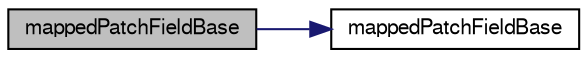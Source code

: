 digraph "mappedPatchFieldBase"
{
  bgcolor="transparent";
  edge [fontname="FreeSans",fontsize="10",labelfontname="FreeSans",labelfontsize="10"];
  node [fontname="FreeSans",fontsize="10",shape=record];
  rankdir="LR";
  Node308 [label="mappedPatchFieldBase",height=0.2,width=0.4,color="black", fillcolor="grey75", style="filled", fontcolor="black"];
  Node308 -> Node309 [color="midnightblue",fontsize="10",style="solid",fontname="FreeSans"];
  Node309 [label="mappedPatchFieldBase",height=0.2,width=0.4,color="black",URL="$a22162.html#ab57a2c2a05b511f20b067c8ba8f58164",tooltip="Construct from components. "];
}

